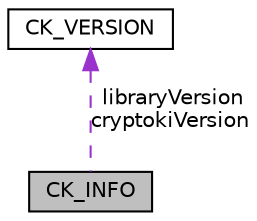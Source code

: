 digraph "CK_INFO"
{
  edge [fontname="Helvetica",fontsize="10",labelfontname="Helvetica",labelfontsize="10"];
  node [fontname="Helvetica",fontsize="10",shape=record];
  Node1 [label="CK_INFO",height=0.2,width=0.4,color="black", fillcolor="grey75", style="filled", fontcolor="black"];
  Node2 -> Node1 [dir="back",color="darkorchid3",fontsize="10",style="dashed",label=" libraryVersion\ncryptokiVersion" ];
  Node2 [label="CK_VERSION",height=0.2,width=0.4,color="black", fillcolor="white", style="filled",URL="$struct_c_k___v_e_r_s_i_o_n.html"];
}

